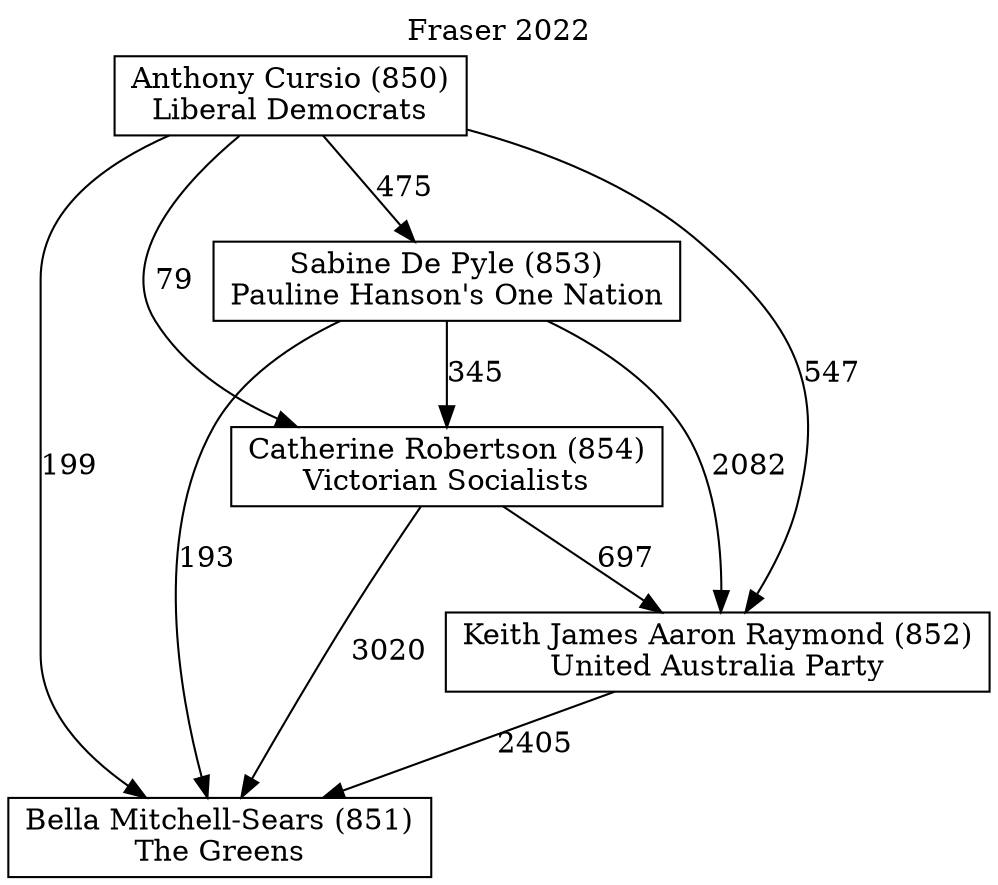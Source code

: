 // House preference flow
digraph "Bella Mitchell-Sears (851)_Fraser_2022" {
	graph [label="Fraser 2022" labelloc=t mclimit=10]
	node [shape=box]
	"Sabine De Pyle (853)" [label="Sabine De Pyle (853)
Pauline Hanson's One Nation"]
	"Bella Mitchell-Sears (851)" [label="Bella Mitchell-Sears (851)
The Greens"]
	"Anthony Cursio (850)" [label="Anthony Cursio (850)
Liberal Democrats"]
	"Keith James Aaron Raymond (852)" [label="Keith James Aaron Raymond (852)
United Australia Party"]
	"Catherine Robertson (854)" [label="Catherine Robertson (854)
Victorian Socialists"]
	"Sabine De Pyle (853)" -> "Catherine Robertson (854)" [label=345]
	"Anthony Cursio (850)" -> "Bella Mitchell-Sears (851)" [label=199]
	"Catherine Robertson (854)" -> "Bella Mitchell-Sears (851)" [label=3020]
	"Keith James Aaron Raymond (852)" -> "Bella Mitchell-Sears (851)" [label=2405]
	"Sabine De Pyle (853)" -> "Bella Mitchell-Sears (851)" [label=193]
	"Anthony Cursio (850)" -> "Sabine De Pyle (853)" [label=475]
	"Sabine De Pyle (853)" -> "Keith James Aaron Raymond (852)" [label=2082]
	"Anthony Cursio (850)" -> "Keith James Aaron Raymond (852)" [label=547]
	"Catherine Robertson (854)" -> "Keith James Aaron Raymond (852)" [label=697]
	"Anthony Cursio (850)" -> "Catherine Robertson (854)" [label=79]
}
